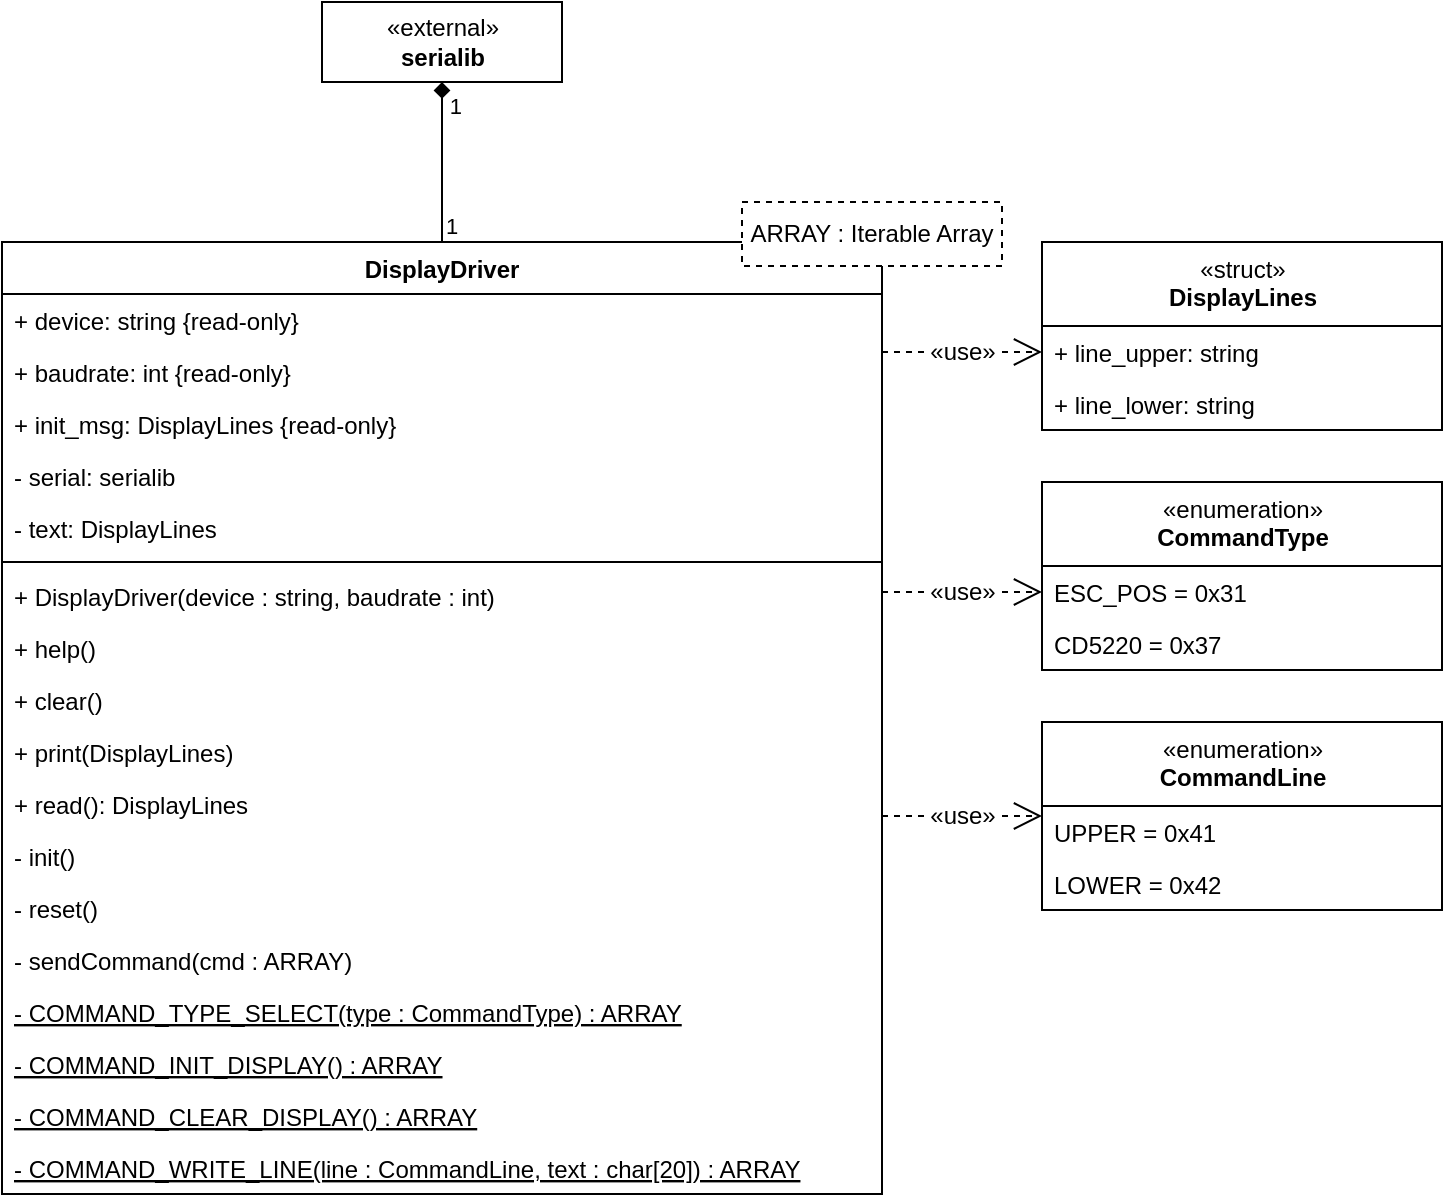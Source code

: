 <mxfile version="13.9.9" type="device"><diagram id="xr0W55y4TsbUXdVRrL_R" name="Page-1"><mxGraphModel dx="1086" dy="806" grid="1" gridSize="10" guides="1" tooltips="1" connect="1" arrows="1" fold="1" page="1" pageScale="1" pageWidth="1654" pageHeight="1169" math="0" shadow="0"><root><mxCell id="0"/><mxCell id="1" parent="0"/><mxCell id="kpPE9J3-KR2cZZg2LL-B-14" value="&lt;span style=&quot;font-size: 12px;&quot;&gt;«use»&lt;/span&gt;" style="endArrow=open;endSize=12;dashed=1;html=1;edgeStyle=orthogonalEdgeStyle;rounded=0;labelBackgroundColor=#FFFFFF;entryX=0;entryY=0.5;entryDx=0;entryDy=0;" parent="1" source="kpPE9J3-KR2cZZg2LL-B-1" target="kpPE9J3-KR2cZZg2LL-B-16" edge="1"><mxGeometry width="160" relative="1" as="geometry"><mxPoint x="317" y="320.0" as="sourcePoint"/><mxPoint x="680" y="240" as="targetPoint"/><Array as="points"><mxPoint x="600" y="215"/><mxPoint x="600" y="215"/></Array><mxPoint as="offset"/></mxGeometry></mxCell><object label="&lt;span style=&quot;font-weight: normal&quot;&gt;«struct»&lt;br&gt;&lt;/span&gt;DisplayLines" Reference="https://stackoverflow.com/a/40255633" id="kpPE9J3-KR2cZZg2LL-B-15"><mxCell style="swimlane;fontStyle=1;align=center;verticalAlign=top;childLayout=stackLayout;horizontal=1;startSize=42;horizontalStack=0;resizeParent=1;resizeParentMax=0;resizeLast=0;collapsible=1;marginBottom=0;html=1;" parent="1" vertex="1"><mxGeometry x="600" y="160" width="200" height="94" as="geometry"/></mxCell></object><mxCell id="kpPE9J3-KR2cZZg2LL-B-16" value="+ line_upper: string" style="text;strokeColor=none;fillColor=none;align=left;verticalAlign=top;spacingLeft=4;spacingRight=4;overflow=hidden;rotatable=0;points=[[0,0.5],[1,0.5]];portConstraint=eastwest;" parent="kpPE9J3-KR2cZZg2LL-B-15" vertex="1"><mxGeometry y="42" width="200" height="26" as="geometry"/></mxCell><mxCell id="kpPE9J3-KR2cZZg2LL-B-17" value="+ line_lower: string" style="text;strokeColor=none;fillColor=none;align=left;verticalAlign=top;spacingLeft=4;spacingRight=4;overflow=hidden;rotatable=0;points=[[0,0.5],[1,0.5]];portConstraint=eastwest;" parent="kpPE9J3-KR2cZZg2LL-B-15" vertex="1"><mxGeometry y="68" width="200" height="26" as="geometry"/></mxCell><object label="&lt;span style=&quot;font-weight: normal&quot;&gt;«enumeration»&lt;br&gt;&lt;/span&gt;CommandType" Reference="https://stackoverflow.com/a/40255633" id="kpPE9J3-KR2cZZg2LL-B-27"><mxCell style="swimlane;fontStyle=1;align=center;verticalAlign=top;childLayout=stackLayout;horizontal=1;startSize=42;horizontalStack=0;resizeParent=1;resizeParentMax=0;resizeLast=0;collapsible=1;marginBottom=0;html=1;" parent="1" vertex="1"><mxGeometry x="600" y="280" width="200" height="94" as="geometry"/></mxCell></object><mxCell id="kpPE9J3-KR2cZZg2LL-B-29" value="ESC_POS = 0x31" style="text;strokeColor=none;fillColor=none;align=left;verticalAlign=top;spacingLeft=4;spacingRight=4;overflow=hidden;rotatable=0;points=[[0,0.5],[1,0.5]];portConstraint=eastwest;" parent="kpPE9J3-KR2cZZg2LL-B-27" vertex="1"><mxGeometry y="42" width="200" height="26" as="geometry"/></mxCell><mxCell id="kpPE9J3-KR2cZZg2LL-B-31" value="CD5220 = 0x37" style="text;strokeColor=none;fillColor=none;align=left;verticalAlign=top;spacingLeft=4;spacingRight=4;overflow=hidden;rotatable=0;points=[[0,0.5],[1,0.5]];portConstraint=eastwest;" parent="kpPE9J3-KR2cZZg2LL-B-27" vertex="1"><mxGeometry y="68" width="200" height="26" as="geometry"/></mxCell><mxCell id="kpPE9J3-KR2cZZg2LL-B-34" value="&lt;span style=&quot;font-weight: 400&quot;&gt;«external»&lt;/span&gt;&lt;br style=&quot;font-weight: 400&quot;&gt;serialib" style="html=1;fontStyle=1" parent="1" vertex="1"><mxGeometry x="240" y="40" width="120" height="40" as="geometry"/></mxCell><mxCell id="0J0gIUkGrDqZH882qPjT-1" value="" style="endArrow=diamond;html=1;edgeStyle=orthogonalEdgeStyle;rounded=0;endFill=1;" parent="1" source="kpPE9J3-KR2cZZg2LL-B-1" target="kpPE9J3-KR2cZZg2LL-B-34" edge="1"><mxGeometry relative="1" as="geometry"><mxPoint x="280" y="360" as="sourcePoint"/><mxPoint x="680" y="300" as="targetPoint"/><Array as="points"/></mxGeometry></mxCell><mxCell id="0J0gIUkGrDqZH882qPjT-2" value="1" style="edgeLabel;resizable=0;html=1;align=left;verticalAlign=bottom;" parent="0J0gIUkGrDqZH882qPjT-1" connectable="0" vertex="1"><mxGeometry x="-1" relative="1" as="geometry"/></mxCell><mxCell id="0J0gIUkGrDqZH882qPjT-3" value="1" style="edgeLabel;resizable=0;html=1;align=right;verticalAlign=bottom;labelBackgroundColor=none;" parent="0J0gIUkGrDqZH882qPjT-1" connectable="0" vertex="1"><mxGeometry x="1" relative="1" as="geometry"><mxPoint x="10" y="20" as="offset"/></mxGeometry></mxCell><object label="&lt;span style=&quot;font-weight: normal&quot;&gt;«enumeration»&lt;br&gt;&lt;/span&gt;CommandLine" Reference="https://stackoverflow.com/a/40255633" id="Ye-42rOhaaocP2ZMUYpj-11"><mxCell style="swimlane;fontStyle=1;align=center;verticalAlign=top;childLayout=stackLayout;horizontal=1;startSize=42;horizontalStack=0;resizeParent=1;resizeParentMax=0;resizeLast=0;collapsible=1;marginBottom=0;html=1;" parent="1" vertex="1"><mxGeometry x="600" y="400" width="200" height="94" as="geometry"/></mxCell></object><mxCell id="Ye-42rOhaaocP2ZMUYpj-12" value="UPPER = 0x41" style="text;strokeColor=none;fillColor=none;align=left;verticalAlign=top;spacingLeft=4;spacingRight=4;overflow=hidden;rotatable=0;points=[[0,0.5],[1,0.5]];portConstraint=eastwest;" parent="Ye-42rOhaaocP2ZMUYpj-11" vertex="1"><mxGeometry y="42" width="200" height="26" as="geometry"/></mxCell><mxCell id="Ye-42rOhaaocP2ZMUYpj-13" value="LOWER = 0x42" style="text;strokeColor=none;fillColor=none;align=left;verticalAlign=top;spacingLeft=4;spacingRight=4;overflow=hidden;rotatable=0;points=[[0,0.5],[1,0.5]];portConstraint=eastwest;" parent="Ye-42rOhaaocP2ZMUYpj-11" vertex="1"><mxGeometry y="68" width="200" height="26" as="geometry"/></mxCell><mxCell id="Ye-42rOhaaocP2ZMUYpj-14" value="&lt;span style=&quot;font-size: 12px;&quot;&gt;«use»&lt;/span&gt;" style="endArrow=open;endSize=12;dashed=1;html=1;edgeStyle=orthogonalEdgeStyle;rounded=0;labelBackgroundColor=#FFFFFF;entryX=0;entryY=0.5;entryDx=0;entryDy=0;" parent="1" source="kpPE9J3-KR2cZZg2LL-B-1" target="kpPE9J3-KR2cZZg2LL-B-29" edge="1"><mxGeometry width="160" relative="1" as="geometry"><mxPoint x="530" y="225" as="sourcePoint"/><mxPoint x="610" y="225" as="targetPoint"/><Array as="points"><mxPoint x="530" y="335"/><mxPoint x="530" y="335"/></Array><mxPoint as="offset"/></mxGeometry></mxCell><mxCell id="Ye-42rOhaaocP2ZMUYpj-15" value="&lt;span style=&quot;font-size: 12px;&quot;&gt;«use»&lt;/span&gt;" style="endArrow=open;endSize=12;dashed=1;html=1;edgeStyle=orthogonalEdgeStyle;rounded=0;labelBackgroundColor=#FFFFFF;entryX=0;entryY=0.5;entryDx=0;entryDy=0;" parent="1" source="kpPE9J3-KR2cZZg2LL-B-1" target="Ye-42rOhaaocP2ZMUYpj-11" edge="1"><mxGeometry width="160" relative="1" as="geometry"><mxPoint x="540" y="235" as="sourcePoint"/><mxPoint x="620" y="235" as="targetPoint"/><Array as="points"><mxPoint x="560" y="447"/><mxPoint x="560" y="447"/></Array><mxPoint as="offset"/></mxGeometry></mxCell><mxCell id="Ir-4OJPb37kxcaA-TYdW-3" value="" style="group" parent="1" vertex="1" connectable="0"><mxGeometry x="80" y="140" width="500" height="496" as="geometry"/></mxCell><mxCell id="kpPE9J3-KR2cZZg2LL-B-1" value="DisplayDriver" style="swimlane;fontStyle=1;align=center;verticalAlign=top;childLayout=stackLayout;horizontal=1;startSize=26;horizontalStack=0;resizeParent=1;resizeParentMax=0;resizeLast=0;collapsible=1;marginBottom=0;" parent="Ir-4OJPb37kxcaA-TYdW-3" vertex="1"><mxGeometry y="20" width="440" height="476" as="geometry"><mxRectangle x="80" y="80" width="110" height="26" as="alternateBounds"/></mxGeometry></mxCell><mxCell id="kpPE9J3-KR2cZZg2LL-B-5" value="+ device: string {read-only}" style="text;strokeColor=none;fillColor=none;align=left;verticalAlign=top;spacingLeft=4;spacingRight=4;overflow=hidden;rotatable=0;points=[[0,0.5],[1,0.5]];portConstraint=eastwest;" parent="kpPE9J3-KR2cZZg2LL-B-1" vertex="1"><mxGeometry y="26" width="440" height="26" as="geometry"/></mxCell><mxCell id="Ye-42rOhaaocP2ZMUYpj-2" value="+ baudrate: int {read-only}" style="text;strokeColor=none;fillColor=none;align=left;verticalAlign=top;spacingLeft=4;spacingRight=4;overflow=hidden;rotatable=0;points=[[0,0.5],[1,0.5]];portConstraint=eastwest;" parent="kpPE9J3-KR2cZZg2LL-B-1" vertex="1"><mxGeometry y="52" width="440" height="26" as="geometry"/></mxCell><mxCell id="Ye-42rOhaaocP2ZMUYpj-3" value="+ init_msg: DisplayLines {read-only}" style="text;strokeColor=none;fillColor=none;align=left;verticalAlign=top;spacingLeft=4;spacingRight=4;overflow=hidden;rotatable=0;points=[[0,0.5],[1,0.5]];portConstraint=eastwest;" parent="kpPE9J3-KR2cZZg2LL-B-1" vertex="1"><mxGeometry y="78" width="440" height="26" as="geometry"/></mxCell><mxCell id="Ye-42rOhaaocP2ZMUYpj-1" value="- serial: serialib" style="text;strokeColor=none;fillColor=none;align=left;verticalAlign=top;spacingLeft=4;spacingRight=4;overflow=hidden;rotatable=0;points=[[0,0.5],[1,0.5]];portConstraint=eastwest;" parent="kpPE9J3-KR2cZZg2LL-B-1" vertex="1"><mxGeometry y="104" width="440" height="26" as="geometry"/></mxCell><mxCell id="kpPE9J3-KR2cZZg2LL-B-21" value="- text: DisplayLines" style="text;strokeColor=none;fillColor=none;align=left;verticalAlign=top;spacingLeft=4;spacingRight=4;overflow=hidden;rotatable=0;points=[[0,0.5],[1,0.5]];portConstraint=eastwest;" parent="kpPE9J3-KR2cZZg2LL-B-1" vertex="1"><mxGeometry y="130" width="440" height="26" as="geometry"/></mxCell><mxCell id="kpPE9J3-KR2cZZg2LL-B-6" value="" style="line;strokeWidth=1;fillColor=none;align=left;verticalAlign=middle;spacingTop=-1;spacingLeft=3;spacingRight=3;rotatable=0;labelPosition=right;points=[];portConstraint=eastwest;" parent="kpPE9J3-KR2cZZg2LL-B-1" vertex="1"><mxGeometry y="156" width="440" height="8" as="geometry"/></mxCell><mxCell id="kpPE9J3-KR2cZZg2LL-B-9" value="+ DisplayDriver(device : string, baudrate : int)" style="text;strokeColor=none;fillColor=none;align=left;verticalAlign=top;spacingLeft=4;spacingRight=4;overflow=hidden;rotatable=0;points=[[0,0.5],[1,0.5]];portConstraint=eastwest;" parent="kpPE9J3-KR2cZZg2LL-B-1" vertex="1"><mxGeometry y="164" width="440" height="26" as="geometry"/></mxCell><mxCell id="Ye-42rOhaaocP2ZMUYpj-4" value="+ help()" style="text;strokeColor=none;fillColor=none;align=left;verticalAlign=top;spacingLeft=4;spacingRight=4;overflow=hidden;rotatable=0;points=[[0,0.5],[1,0.5]];portConstraint=eastwest;" parent="kpPE9J3-KR2cZZg2LL-B-1" vertex="1"><mxGeometry y="190" width="440" height="26" as="geometry"/></mxCell><mxCell id="Ye-42rOhaaocP2ZMUYpj-5" value="+ clear()" style="text;strokeColor=none;fillColor=none;align=left;verticalAlign=top;spacingLeft=4;spacingRight=4;overflow=hidden;rotatable=0;points=[[0,0.5],[1,0.5]];portConstraint=eastwest;" parent="kpPE9J3-KR2cZZg2LL-B-1" vertex="1"><mxGeometry y="216" width="440" height="26" as="geometry"/></mxCell><mxCell id="kpPE9J3-KR2cZZg2LL-B-8" value="+ print(DisplayLines)" style="text;strokeColor=none;fillColor=none;align=left;verticalAlign=top;spacingLeft=4;spacingRight=4;overflow=hidden;rotatable=0;points=[[0,0.5],[1,0.5]];portConstraint=eastwest;" parent="kpPE9J3-KR2cZZg2LL-B-1" vertex="1"><mxGeometry y="242" width="440" height="26" as="geometry"/></mxCell><mxCell id="kpPE9J3-KR2cZZg2LL-B-20" value="+ read(): DisplayLines" style="text;strokeColor=none;fillColor=none;align=left;verticalAlign=top;spacingLeft=4;spacingRight=4;overflow=hidden;rotatable=0;points=[[0,0.5],[1,0.5]];portConstraint=eastwest;" parent="kpPE9J3-KR2cZZg2LL-B-1" vertex="1"><mxGeometry y="268" width="440" height="26" as="geometry"/></mxCell><mxCell id="kpPE9J3-KR2cZZg2LL-B-19" value="- init()" style="text;strokeColor=none;fillColor=none;align=left;verticalAlign=top;spacingLeft=4;spacingRight=4;overflow=hidden;rotatable=0;points=[[0,0.5],[1,0.5]];portConstraint=eastwest;" parent="kpPE9J3-KR2cZZg2LL-B-1" vertex="1"><mxGeometry y="294" width="440" height="26" as="geometry"/></mxCell><mxCell id="kpPE9J3-KR2cZZg2LL-B-25" value="- reset()" style="text;strokeColor=none;fillColor=none;align=left;verticalAlign=top;spacingLeft=4;spacingRight=4;overflow=hidden;rotatable=0;points=[[0,0.5],[1,0.5]];portConstraint=eastwest;" parent="kpPE9J3-KR2cZZg2LL-B-1" vertex="1"><mxGeometry y="320" width="440" height="26" as="geometry"/></mxCell><mxCell id="kpPE9J3-KR2cZZg2LL-B-12" value="- sendCommand(cmd : ARRAY)" style="text;strokeColor=none;fillColor=none;align=left;verticalAlign=top;spacingLeft=4;spacingRight=4;overflow=hidden;rotatable=0;points=[[0,0.5],[1,0.5]];portConstraint=eastwest;" parent="kpPE9J3-KR2cZZg2LL-B-1" vertex="1"><mxGeometry y="346" width="440" height="26" as="geometry"/></mxCell><mxCell id="Ye-42rOhaaocP2ZMUYpj-6" value="- COMMAND_TYPE_SELECT(type : CommandType) : ARRAY" style="text;strokeColor=none;fillColor=none;align=left;verticalAlign=top;spacingLeft=4;spacingRight=4;overflow=hidden;rotatable=0;points=[[0,0.5],[1,0.5]];portConstraint=eastwest;fontStyle=4" parent="kpPE9J3-KR2cZZg2LL-B-1" vertex="1"><mxGeometry y="372" width="440" height="26" as="geometry"/></mxCell><mxCell id="Ye-42rOhaaocP2ZMUYpj-8" value="- COMMAND_INIT_DISPLAY() : ARRAY" style="text;strokeColor=none;fillColor=none;align=left;verticalAlign=top;spacingLeft=4;spacingRight=4;overflow=hidden;rotatable=0;points=[[0,0.5],[1,0.5]];portConstraint=eastwest;fontStyle=4" parent="kpPE9J3-KR2cZZg2LL-B-1" vertex="1"><mxGeometry y="398" width="440" height="26" as="geometry"/></mxCell><mxCell id="Ye-42rOhaaocP2ZMUYpj-9" value="- COMMAND_CLEAR_DISPLAY() : ARRAY" style="text;strokeColor=none;fillColor=none;align=left;verticalAlign=top;spacingLeft=4;spacingRight=4;overflow=hidden;rotatable=0;points=[[0,0.5],[1,0.5]];portConstraint=eastwest;fontStyle=4" parent="kpPE9J3-KR2cZZg2LL-B-1" vertex="1"><mxGeometry y="424" width="440" height="26" as="geometry"/></mxCell><mxCell id="Ye-42rOhaaocP2ZMUYpj-10" value="- COMMAND_WRITE_LINE(line : CommandLine, text : char[20]) : ARRAY" style="text;strokeColor=none;fillColor=none;align=left;verticalAlign=top;spacingLeft=4;spacingRight=4;overflow=hidden;rotatable=0;points=[[0,0.5],[1,0.5]];portConstraint=eastwest;fontStyle=4" parent="kpPE9J3-KR2cZZg2LL-B-1" vertex="1"><mxGeometry y="450" width="440" height="26" as="geometry"/></mxCell><mxCell id="Ir-4OJPb37kxcaA-TYdW-1" value="ARRAY : Iterable Array" style="rounded=0;whiteSpace=wrap;html=1;dashed=1;" parent="Ir-4OJPb37kxcaA-TYdW-3" vertex="1"><mxGeometry x="370" width="130" height="32" as="geometry"/></mxCell></root></mxGraphModel></diagram></mxfile>